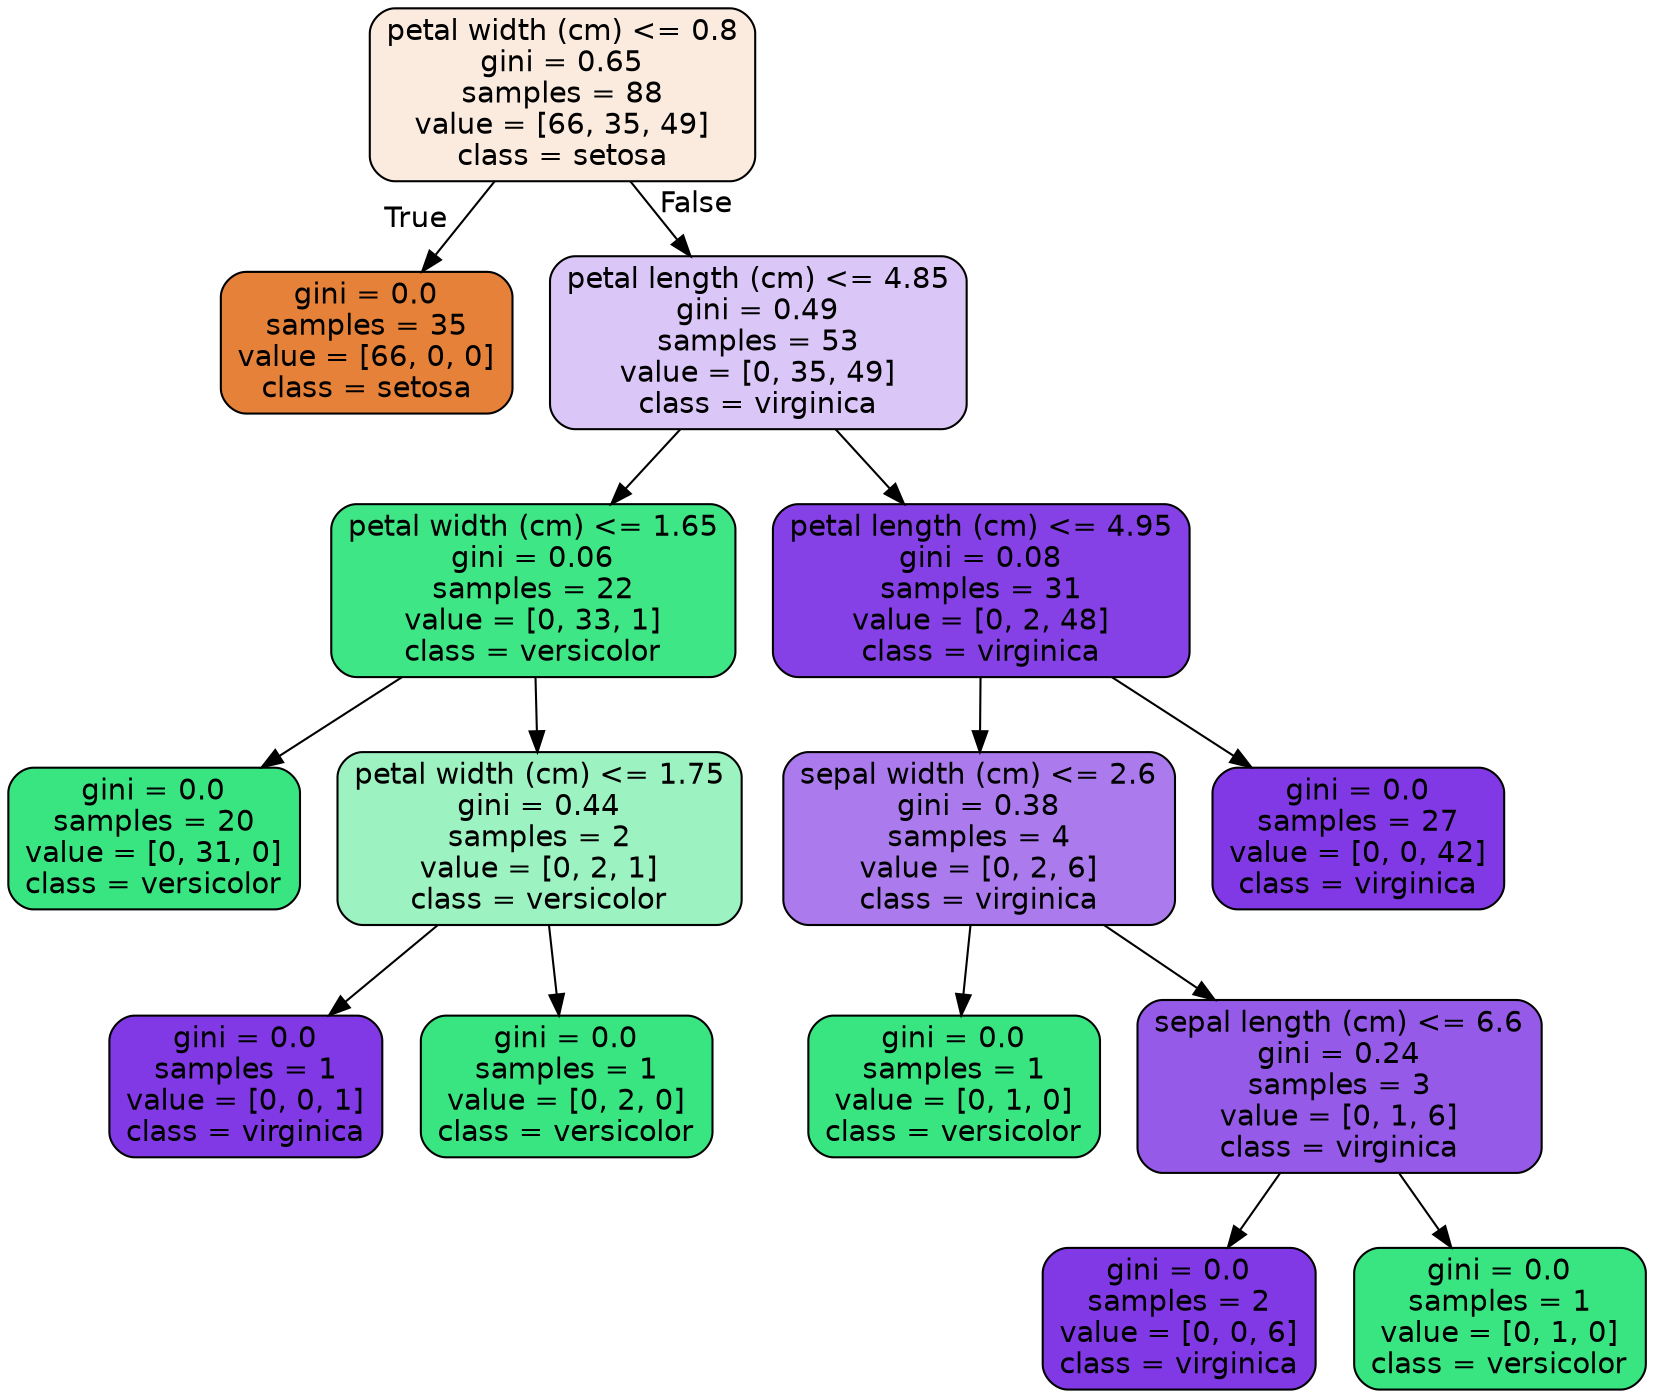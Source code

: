 digraph Tree {
node [shape=box, style="filled, rounded", color="black", fontname="helvetica"] ;
edge [fontname="helvetica"] ;
0 [label="petal width (cm) <= 0.8\ngini = 0.65\nsamples = 88\nvalue = [66, 35, 49]\nclass = setosa", fillcolor="#fbeade"] ;
1 [label="gini = 0.0\nsamples = 35\nvalue = [66, 0, 0]\nclass = setosa", fillcolor="#e58139"] ;
0 -> 1 [labeldistance=2.5, labelangle=45, headlabel="True"] ;
2 [label="petal length (cm) <= 4.85\ngini = 0.49\nsamples = 53\nvalue = [0, 35, 49]\nclass = virginica", fillcolor="#dbc6f8"] ;
0 -> 2 [labeldistance=2.5, labelangle=-45, headlabel="False"] ;
3 [label="petal width (cm) <= 1.65\ngini = 0.06\nsamples = 22\nvalue = [0, 33, 1]\nclass = versicolor", fillcolor="#3fe685"] ;
2 -> 3 ;
4 [label="gini = 0.0\nsamples = 20\nvalue = [0, 31, 0]\nclass = versicolor", fillcolor="#39e581"] ;
3 -> 4 ;
5 [label="petal width (cm) <= 1.75\ngini = 0.44\nsamples = 2\nvalue = [0, 2, 1]\nclass = versicolor", fillcolor="#9cf2c0"] ;
3 -> 5 ;
6 [label="gini = 0.0\nsamples = 1\nvalue = [0, 0, 1]\nclass = virginica", fillcolor="#8139e5"] ;
5 -> 6 ;
7 [label="gini = 0.0\nsamples = 1\nvalue = [0, 2, 0]\nclass = versicolor", fillcolor="#39e581"] ;
5 -> 7 ;
8 [label="petal length (cm) <= 4.95\ngini = 0.08\nsamples = 31\nvalue = [0, 2, 48]\nclass = virginica", fillcolor="#8641e6"] ;
2 -> 8 ;
9 [label="sepal width (cm) <= 2.6\ngini = 0.38\nsamples = 4\nvalue = [0, 2, 6]\nclass = virginica", fillcolor="#ab7bee"] ;
8 -> 9 ;
10 [label="gini = 0.0\nsamples = 1\nvalue = [0, 1, 0]\nclass = versicolor", fillcolor="#39e581"] ;
9 -> 10 ;
11 [label="sepal length (cm) <= 6.6\ngini = 0.24\nsamples = 3\nvalue = [0, 1, 6]\nclass = virginica", fillcolor="#965ae9"] ;
9 -> 11 ;
12 [label="gini = 0.0\nsamples = 2\nvalue = [0, 0, 6]\nclass = virginica", fillcolor="#8139e5"] ;
11 -> 12 ;
13 [label="gini = 0.0\nsamples = 1\nvalue = [0, 1, 0]\nclass = versicolor", fillcolor="#39e581"] ;
11 -> 13 ;
14 [label="gini = 0.0\nsamples = 27\nvalue = [0, 0, 42]\nclass = virginica", fillcolor="#8139e5"] ;
8 -> 14 ;
}